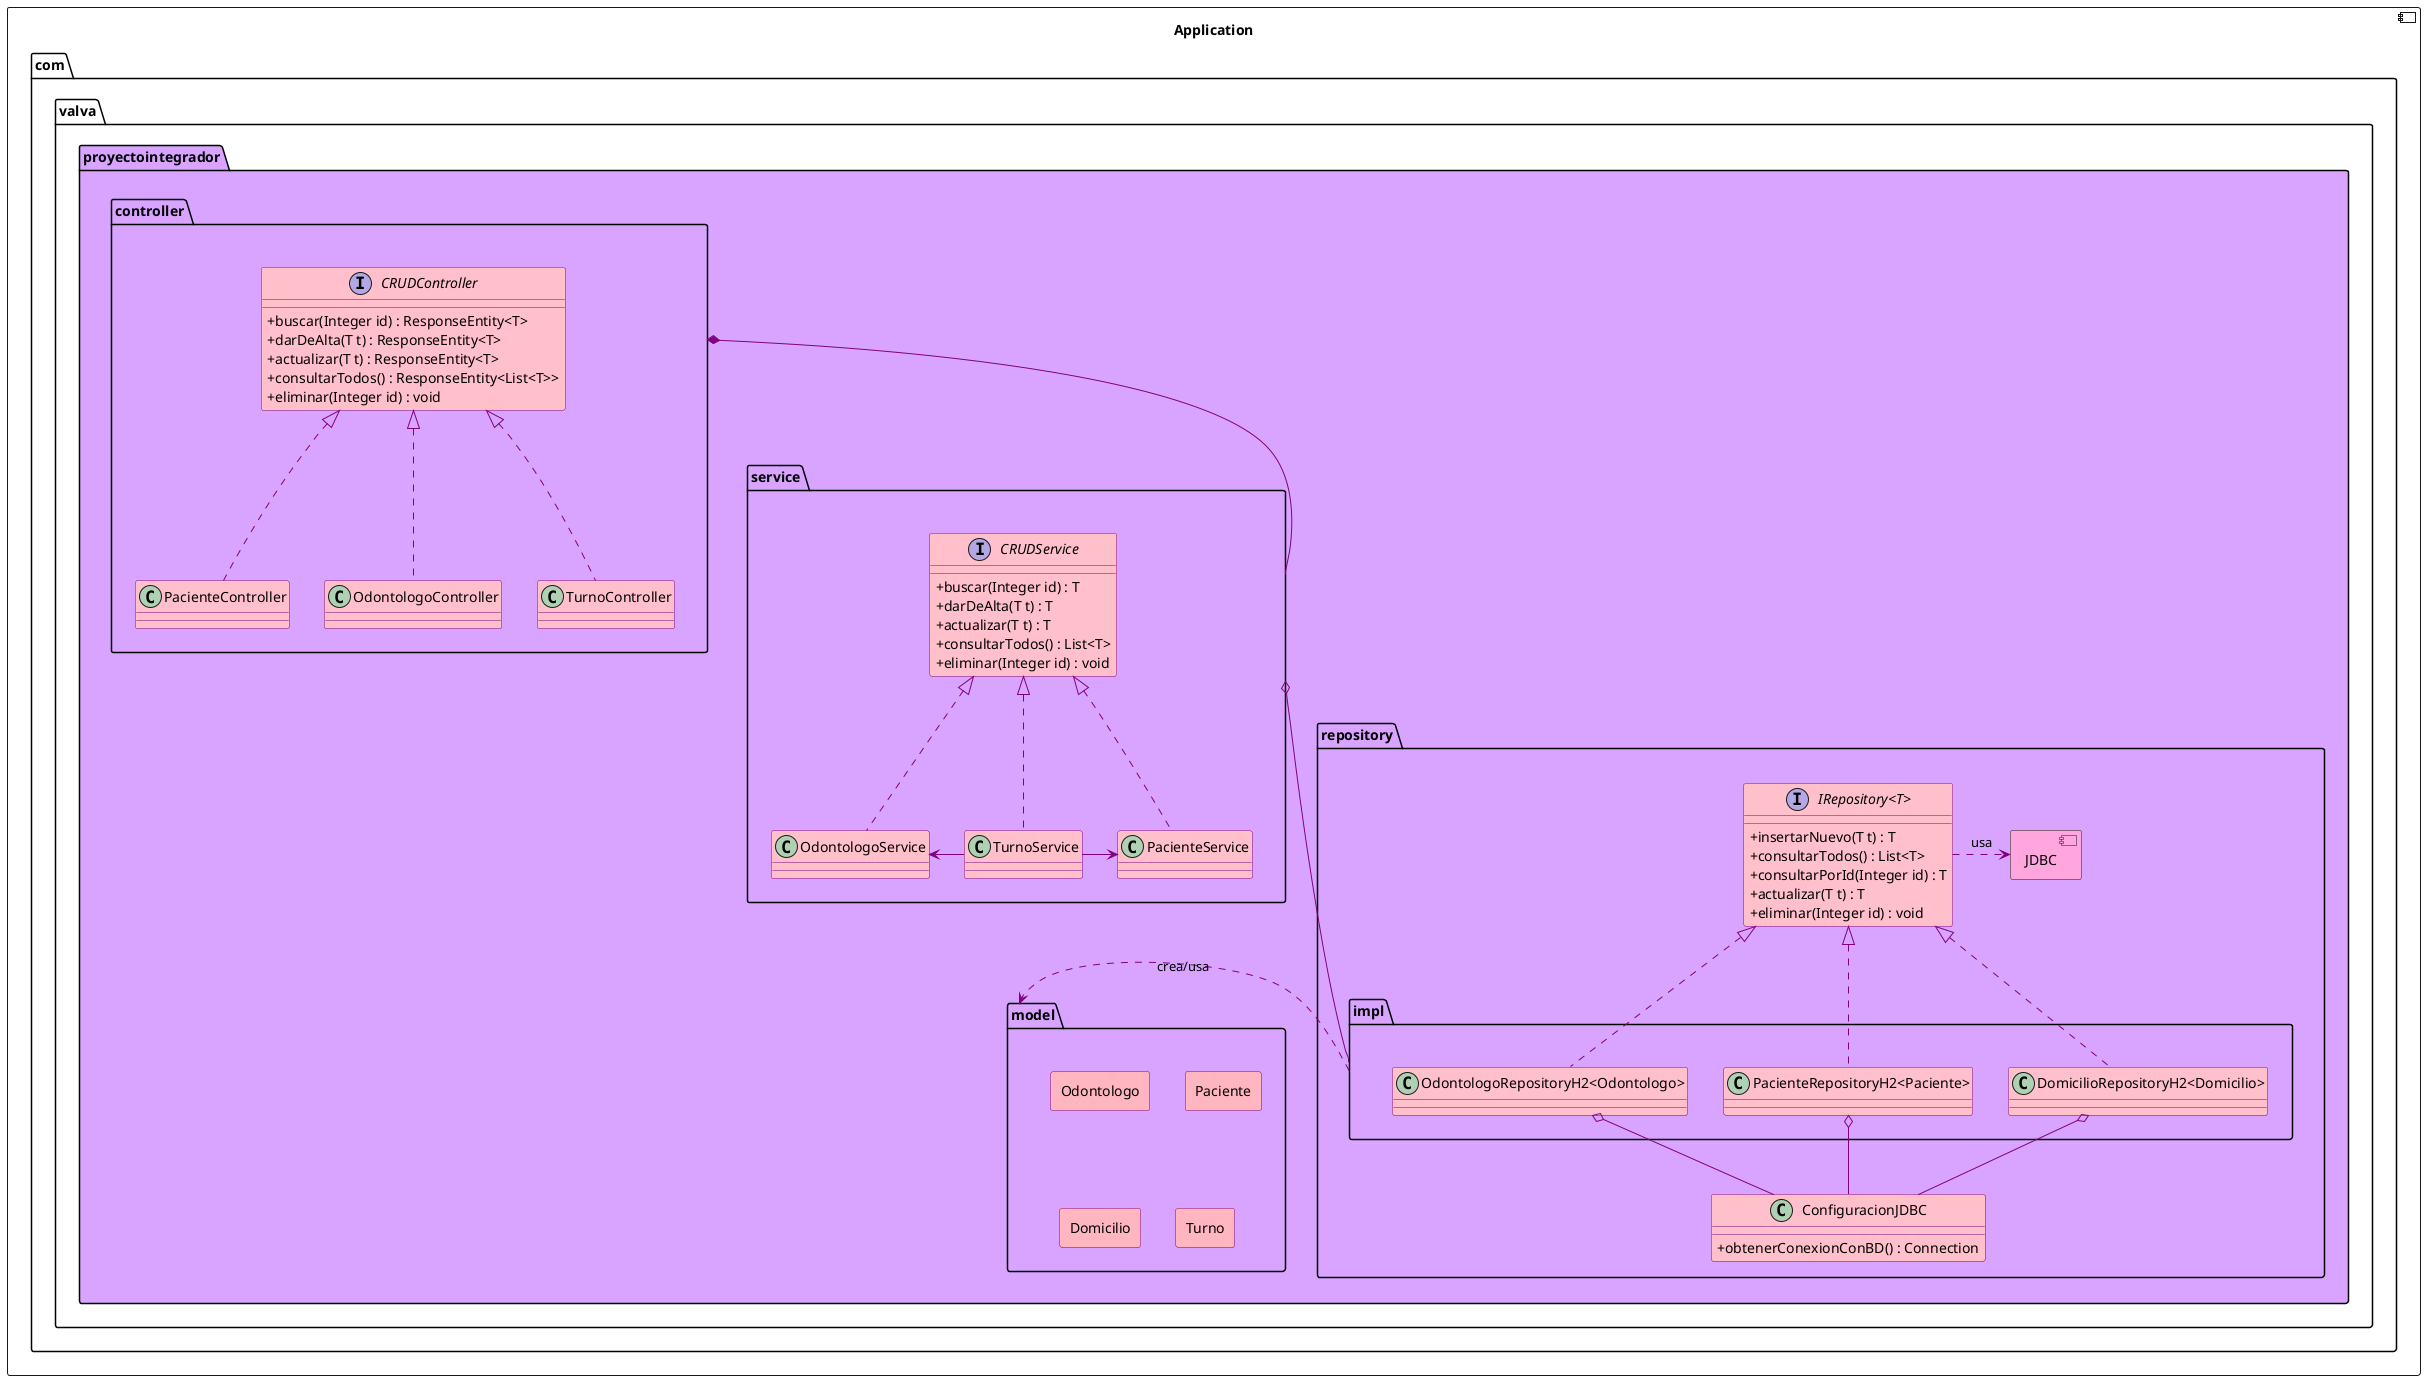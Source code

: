 @startuml
allowmixing

skinparam database {
    BorderColor pink
    BackgroundColor purple
    ArrowColor purple
    FontColor pink
}

skinparam rectangle {
    BorderColor purple
    BackgroundColor lightpink
    ArrowColor purple
}

skinparam class {
    BorderColor purple
    BackgroundColor pink
    ArrowColor purple
    AttributeIconSize 0
}

skinparam note {
    BorderColor darkslateblue
    BackgroundColor #90c0f0
    FontColor darkslateblue
}

component Application {
    package com.valva.proyectointegrador #d9a4ff {

        package repository {
            interface "IRepository<T>"{
                + insertarNuevo(T t) : T
                + consultarTodos() : List<T>
                + consultarPorId(Integer id) : T
                + actualizar(T t) : T
                + eliminar(Integer id) : void
            }

            package impl {
                class "OdontologoRepositoryH2<Odontologo>"
                class "PacienteRepositoryH2<Paciente>"
                class "DomicilioRepositoryH2<Domicilio>"
            }

            class ConfiguracionJDBC {
                + obtenerConexionConBD() : Connection
            }

            component JDBC #ffa6df
        }

        package service {

            interface CRUDService {
                + buscar(Integer id) : T
                + darDeAlta(T t) : T
                + actualizar(T t) : T
                + consultarTodos() : List<T>
                + eliminar(Integer id) : void
            }

            class PacienteService implements CRUDService
            class TurnoService implements CRUDService
            class OdontologoService implements CRUDService
            TurnoService -l> OdontologoService
            TurnoService -r> PacienteService
        }

        package controller {
                    interface CRUDController {
                        + buscar(Integer id) : ResponseEntity<T>
                        + darDeAlta(T t) : ResponseEntity<T>
                        + actualizar(T t) : ResponseEntity<T>
                        + consultarTodos() : ResponseEntity<List<T>>
                        + eliminar(Integer id) : void
                    }
                    class PacienteController implements CRUDController
                    class OdontologoController  implements CRUDController
                    class TurnoController implements CRUDController
                }

        package model {
            rectangle Odontologo
            rectangle Paciente
            rectangle Domicilio
            rectangle Turno
        }

        controller *-- service
        impl .> model : crea/usa
        service o--- impl
        "IRepository<T>" <|.. "OdontologoRepositoryH2<Odontologo>"
        "IRepository<T>" <|.. "PacienteRepositoryH2<Paciente>"
        "IRepository<T>" <|.. "DomicilioRepositoryH2<Domicilio>"
        "IRepository<T>" .> JDBC : usa
        "OdontologoRepositoryH2<Odontologo>" o-- ConfiguracionJDBC
        "PacienteRepositoryH2<Paciente>" o-- ConfiguracionJDBC
        "DomicilioRepositoryH2<Domicilio>" o-- ConfiguracionJDBC
    }

}
@enduml
